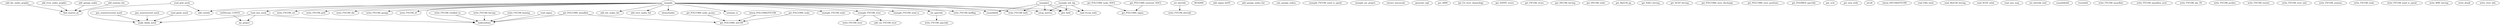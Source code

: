 /* Created by mdot for Matlab */
digraph m2html {
  add_obc_nodes_graphic -> find_nearest_pt;
  add_river_nodes_graphic -> find_nearest_pt;
  add_sponge_nodes -> find_nearest_pt;
  add_stations_list -> find_nearest_pt;
  example -> add_coriolis;
  example -> add_obc_nodes_list;
  example -> add_river_nodes_list;
  example -> elems2nodes;
  example -> estimate_ts;
  example -> example_FVCOM_river;
  example -> example_FVCOM_tsobc;
  example -> example_FVCOM_wind_ts;
  example -> nodes2elems;
  example -> plot_field;
  example -> read_sms_mesh;
  example -> set_spectide;
  example -> setup_metrics;
  example -> smoothfield;
  example -> write_FVCOM_bath;
  example -> write_FVCOM_bedflag;
  example -> write_FVCOM_cor;
  example -> write_FVCOM_grid;
  example -> write_FVCOM_obc;
  example -> write_FVCOM_sponge;
  example -> write_FVCOM_z0;
  example2 -> plot_field;
  example2 -> read_fvcom_bath;
  example2 -> setup_metrics;
  example2 -> smoothfield;
  example2 -> write_FVCOM_bath;
  example_FVCOM_river -> add_var_FVCOM_river;
  example_FVCOM_river -> write_FVCOM_river;
  example_init_lag -> plot_field;
  example_init_lag -> read_fvcom_bath;
  example_init_lag -> setup_metrics;
  gen_semistructured_mesh -> make_blank_mesh;
  gen_unstructured_mesh -> make_blank_mesh;
  get_POLCOMS_meanflow -> get_POLCOMS_netCDF;
  get_POLCOMS_meanflow -> nodes2elems;
  get_POLCOMS_tsobc -> get_POLCOMS_netCDF;
  get_POLCOMS_tsobc_NOCL -> get_POLCOMS_sigma;
  get_POLCOMS_tsobc_gcoms -> get_POLCOMS_netCDF;
  get_POLCOMS_tsrestart_NOCL -> get_POLCOMS_sigma;
  interp_POLCOMS2FVCOM -> get_POLCOMS_netCDF;
  read_gmsh_mesh -> make_blank_mesh;
  read_grid_mesh -> add_coriolis;
  read_grid_mesh -> make_blank_mesh;
  read_sigma -> nodes2elems;
  read_sms_mesh -> make_blank_mesh;
  read_sms_mesh -> my_project;
  read_sms_mesh -> nodes2elems;
  set_elevtide -> write_FVCOM_elevtide;
  set_spectide -> write_FVCOM_spectide;
  wrf2fvcom_U10V10 -> my_project;
  write_FVCOM_Gridded_nc -> nodes2elems;
  write_FVCOM_forcing -> nodes2elems;
  write_FVCOM_heating -> nodes2elems;

  README [URL="README.html"];
  add_coriolis [URL="add_coriolis.html"];
  add_obc_nodes_graphic [URL="add_obc_nodes_graphic.html"];
  add_obc_nodes_list [URL="add_obc_nodes_list.html"];
  add_river_nodes_graphic [URL="add_river_nodes_graphic.html"];
  add_river_nodes_list [URL="add_river_nodes_list.html"];
  add_sigma_forDT [URL="add_sigma_forDT.html"];
  add_sponge_nodes [URL="add_sponge_nodes.html"];
  add_sponge_nodes_list [URL="add_sponge_nodes_list.html"];
  add_stations_list [URL="add_stations_list.html"];
  add_var_FVCOM_river [URL="add_var_FVCOM_river.html"];
  calc_sponge_radius [URL="calc_sponge_radius.html"];
  elems2nodes [URL="elems2nodes.html"];
  estimate_ts [URL="estimate_ts.html"];
  example [URL="example.html"];
  example2 [URL="example2.html"];
  example_FVCOM_river [URL="example_FVCOM_river.html"];
  example_FVCOM_tsobc [URL="example_FVCOM_tsobc.html"];
  example_FVCOM_wind_ts [URL="example_FVCOM_wind_ts.html"];
  example_FVCOM_wind_ts_speed [URL="example_FVCOM_wind_ts_speed.html"];
  example_init_lag [URL="example_init_lag.html"];
  example_my_project [URL="example_my_project.html"];
  extract_mesoscale [URL="extract_mesoscale.html"];
  find_nearest_pt [URL="find_nearest_pt.html"];
  gen_semistructured_mesh [URL="gen_semistructured_mesh.html"];
  gen_unstructured_mesh [URL="gen_unstructured_mesh.html"];
  generate_mjd [URL="generate_mjd.html"];
  get_AMM [URL="get_AMM.html"];
  get_EA_river_climatology [URL="get_EA_river_climatology.html"];
  get_EHYPE_rivers [URL="get_EHYPE_rivers.html"];
  get_FVCOM_rivers [URL="get_FVCOM_rivers.html"];
  get_HYCOM_forcing [URL="get_HYCOM_forcing.html"];
  get_HYCOM_tsobc [URL="get_HYCOM_tsobc.html"];
  get_MetUM_pp [URL="get_MetUM_pp.html"];
  get_NAE2_forcing [URL="get_NAE2_forcing.html"];
  get_NCEP_forcing [URL="get_NCEP_forcing.html"];
  get_POLCOMS_meanflow [URL="get_POLCOMS_meanflow.html"];
  get_POLCOMS_netCDF [URL="get_POLCOMS_netCDF.html"];
  get_POLCOMS_river_discharge [URL="get_POLCOMS_river_discharge.html"];
  get_POLCOMS_river_positions [URL="get_POLCOMS_river_positions.html"];
  get_POLCOMS_sigma [URL="get_POLCOMS_sigma.html"];
  get_POLCOMS_tsobc [URL="get_POLCOMS_tsobc.html"];
  get_POLCOMS_tsobc_NOCL [URL="get_POLCOMS_tsobc_NOCL.html"];
  get_POLCOMS_tsobc_gcoms [URL="get_POLCOMS_tsobc_gcoms.html"];
  get_POLCOMS_tsrestart_NOCL [URL="get_POLCOMS_tsrestart_NOCL.html"];
  get_POLPRED_spectide [URL="get_POLPRED_spectide.html"];
  get_cs3x [URL="get_cs3x.html"];
  get_zeta_xtide [URL="get_zeta_xtide.html"];
  inCell [URL="inCell.html"];
  interp_HYCOM2FVCOM [URL="interp_HYCOM2FVCOM.html"];
  interp_POLCOMS2FVCOM [URL="interp_POLCOMS2FVCOM.html"];
  make_blank_mesh [URL="make_blank_mesh.html"];
  my_project [URL="my_project.html"];
  nodes2elems [URL="nodes2elems.html"];
  plot_field [URL="plot_field.html"];
  read_ERA_wind [URL="read_ERA_wind.html"];
  read_MetUM_forcing [URL="read_MetUM_forcing.html"];
  read_NCEP_wind [URL="read_NCEP_wind.html"];
  read_fvcom_bath [URL="read_fvcom_bath.html"];
  read_gmsh_mesh [URL="read_gmsh_mesh.html"];
  read_grid_mesh [URL="read_grid_mesh.html"];
  read_sigma [URL="read_sigma.html"];
  read_sms_map [URL="read_sms_map.html"];
  read_sms_mesh [URL="read_sms_mesh.html"];
  set_elevtide [URL="set_elevtide.html"];
  set_elevtide_tmd [URL="set_elevtide_tmd.html"];
  set_spectide [URL="set_spectide.html"];
  setup_metrics [URL="setup_metrics.html"];
  smoothfield [URL="smoothfield.html"];
  smoothfield2 [URL="smoothfield2.html"];
  truncfield [URL="truncfield.html"];
  wrf2fvcom_U10V10 [URL="wrf2fvcom_U10V10.html"];
  write_FVCOM_Gridded_nc [URL="write_FVCOM_Gridded_nc.html"];
  write_FVCOM_bath [URL="write_FVCOM_bath.html"];
  write_FVCOM_bedflag [URL="write_FVCOM_bedflag.html"];
  write_FVCOM_cor [URL="write_FVCOM_cor.html"];
  write_FVCOM_elevtide [URL="write_FVCOM_elevtide.html"];
  write_FVCOM_forcing [URL="write_FVCOM_forcing.html"];
  write_FVCOM_grid [URL="write_FVCOM_grid.html"];
  write_FVCOM_heating [URL="write_FVCOM_heating.html"];
  write_FVCOM_meanflow [URL="write_FVCOM_meanflow.html"];
  write_FVCOM_meanflow_ascii [URL="write_FVCOM_meanflow_ascii.html"];
  write_FVCOM_obc [URL="write_FVCOM_obc.html"];
  write_FVCOM_obs_TS [URL="write_FVCOM_obs_TS.html"];
  write_FVCOM_probes [URL="write_FVCOM_probes.html"];
  write_FVCOM_restart [URL="write_FVCOM_restart.html"];
  write_FVCOM_river [URL="write_FVCOM_river.html"];
  write_FVCOM_river_nml [URL="write_FVCOM_river_nml.html"];
  write_FVCOM_spectide [URL="write_FVCOM_spectide.html"];
  write_FVCOM_sponge [URL="write_FVCOM_sponge.html"];
  write_FVCOM_stations [URL="write_FVCOM_stations.html"];
  write_FVCOM_tsobc [URL="write_FVCOM_tsobc.html"];
  write_FVCOM_wind_ts_speed [URL="write_FVCOM_wind_ts_speed.html"];
  write_FVCOM_z0 [URL="write_FVCOM_z0.html"];
  write_WRF_forcing [URL="write_WRF_forcing.html"];
  write_dtank [URL="write_dtank.html"];
  write_river_info [URL="write_river_info.html"];
}